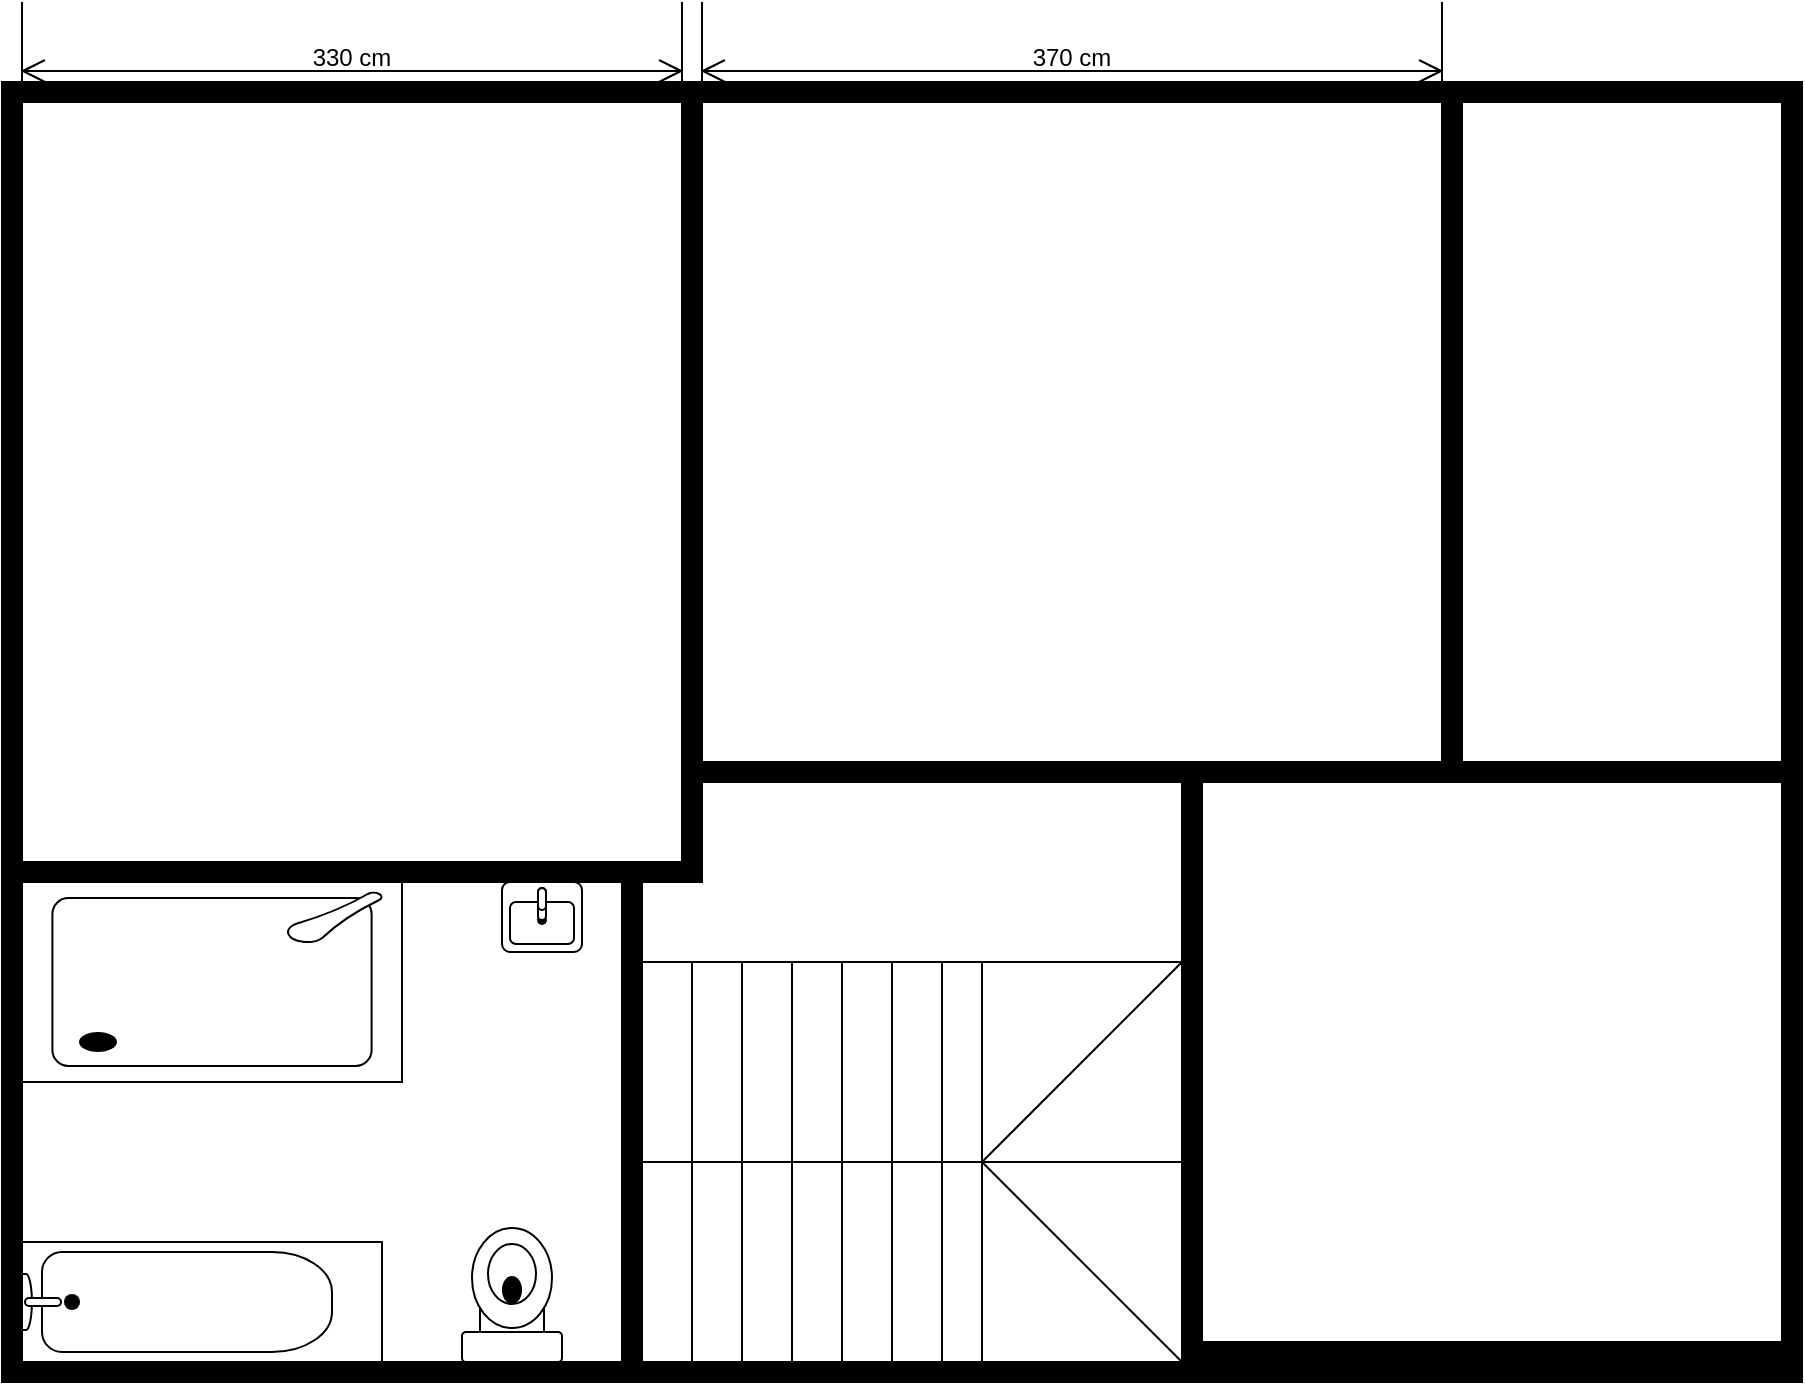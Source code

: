 <mxfile version="26.2.15" pages="2">
  <diagram name="OG" id="38b20595-45e3-9b7f-d5ca-b57f44c5b66d">
    <mxGraphModel dx="389" dy="187" grid="1" gridSize="10" guides="1" tooltips="1" connect="1" arrows="1" fold="1" page="1" pageScale="1" pageWidth="1100" pageHeight="850" background="none" math="0" shadow="0">
      <root>
        <mxCell id="0" />
        <mxCell id="1" parent="0" />
        <mxCell id="zVZ-raye_Tv6AUy4_SLc-4" value="" style="verticalLabelPosition=bottom;html=1;verticalAlign=top;align=center;shape=mxgraph.floorplan.room;fillColor=strokeColor;movable=0;resizable=0;rotatable=0;deletable=0;editable=0;locked=1;connectable=0;" parent="1" vertex="1">
          <mxGeometry x="1120" y="910" width="900" height="650" as="geometry" />
        </mxCell>
        <mxCell id="zVZ-raye_Tv6AUy4_SLc-5" value="" style="verticalLabelPosition=bottom;html=1;verticalAlign=top;align=center;shape=mxgraph.floorplan.room;fillColor=strokeColor;" parent="1" vertex="1">
          <mxGeometry x="1840" y="910" width="180" height="350" as="geometry" />
        </mxCell>
        <mxCell id="zVZ-raye_Tv6AUy4_SLc-6" value="" style="verticalLabelPosition=bottom;html=1;verticalAlign=top;align=center;shape=mxgraph.floorplan.room;fillColor=strokeColor;" parent="1" vertex="1">
          <mxGeometry x="1710" y="1250" width="310" height="300" as="geometry" />
        </mxCell>
        <mxCell id="zVZ-raye_Tv6AUy4_SLc-7" value="" style="verticalLabelPosition=bottom;html=1;verticalAlign=top;align=center;shape=mxgraph.floorplan.room;fillColor=strokeColor;" parent="1" vertex="1">
          <mxGeometry x="1120" y="910" width="350" height="400" as="geometry" />
        </mxCell>
        <mxCell id="zVZ-raye_Tv6AUy4_SLc-8" value="" style="verticalLabelPosition=bottom;html=1;verticalAlign=top;align=center;shape=mxgraph.floorplan.room;fillColor=strokeColor;" parent="1" vertex="1">
          <mxGeometry x="1460" y="910" width="390" height="350" as="geometry" />
        </mxCell>
        <mxCell id="zVZ-raye_Tv6AUy4_SLc-12" value="" style="verticalLabelPosition=bottom;html=1;verticalAlign=top;align=center;shape=mxgraph.floorplan.room;fillColor=strokeColor;" parent="1" vertex="1">
          <mxGeometry x="1120" y="1300" width="320" height="260" as="geometry" />
        </mxCell>
        <mxCell id="zVZ-raye_Tv6AUy4_SLc-14" value="" style="verticalLabelPosition=bottom;html=1;verticalAlign=top;align=center;shape=mxgraph.floorplan.stairsRest;" parent="1" vertex="1">
          <mxGeometry x="1440" y="1350" width="270" height="200" as="geometry" />
        </mxCell>
        <mxCell id="zVZ-raye_Tv6AUy4_SLc-17" value="" style="verticalLabelPosition=bottom;html=1;verticalAlign=top;align=center;shape=mxgraph.floorplan.sink_22;" parent="1" vertex="1">
          <mxGeometry x="1370" y="1310" width="40" height="35" as="geometry" />
        </mxCell>
        <mxCell id="zVZ-raye_Tv6AUy4_SLc-18" value="" style="verticalLabelPosition=bottom;html=1;verticalAlign=top;align=center;shape=mxgraph.floorplan.shower2;" parent="1" vertex="1">
          <mxGeometry x="1130" y="1310" width="190" height="100" as="geometry" />
        </mxCell>
        <mxCell id="zVZ-raye_Tv6AUy4_SLc-19" value="" style="verticalLabelPosition=bottom;html=1;verticalAlign=top;align=center;shape=mxgraph.floorplan.toilet;direction=west;" parent="1" vertex="1">
          <mxGeometry x="1350" y="1483" width="50" height="67" as="geometry" />
        </mxCell>
        <mxCell id="eW0h_04PL8IXDwMERIvZ-1" value="" style="verticalLabelPosition=bottom;html=1;verticalAlign=top;align=center;shape=mxgraph.floorplan.bathtub2;" parent="1" vertex="1">
          <mxGeometry x="1130" y="1490" width="180" height="60" as="geometry" />
        </mxCell>
        <object label="%width% cm" placeholders="1" id="UFIMDMoUUY7e8iAp8B_B-1">
          <mxCell style="shape=dimension;whiteSpace=wrap;html=1;align=center;points=[];verticalAlign=bottom;spacingBottom=3;labelBackgroundColor=none;" parent="1" vertex="1">
            <mxGeometry x="1130" y="870" width="330" height="40" as="geometry" />
          </mxCell>
        </object>
        <object label="%width% cm" placeholders="1" id="k4YWixCRuJH3sA87Xi-h-1">
          <mxCell style="shape=dimension;whiteSpace=wrap;html=1;align=center;points=[];verticalAlign=bottom;spacingBottom=3;labelBackgroundColor=none;" vertex="1" parent="1">
            <mxGeometry x="1470" y="870" width="370" height="40" as="geometry" />
          </mxCell>
        </object>
      </root>
    </mxGraphModel>
  </diagram>
  <diagram name="Copy of OG" id="ua0qby4ITBMF6ms8o7WP">
    <mxGraphModel dx="788" dy="269" grid="1" gridSize="10" guides="1" tooltips="1" connect="1" arrows="1" fold="1" page="0" pageScale="1" pageWidth="1654" pageHeight="1169" background="none" math="0" shadow="0">
      <root>
        <mxCell id="3smngtSP1pIzWPyGxoro-0" />
        <mxCell id="3smngtSP1pIzWPyGxoro-1" parent="3smngtSP1pIzWPyGxoro-0" />
        <mxCell id="3smngtSP1pIzWPyGxoro-2" value="" style="verticalLabelPosition=bottom;html=1;verticalAlign=top;align=center;shape=mxgraph.floorplan.room;fillColor=strokeColor;movable=1;resizable=1;rotatable=1;deletable=1;editable=1;locked=0;connectable=1;strokeWidth=0;wallThickness=50;" vertex="1" parent="3smngtSP1pIzWPyGxoro-1">
          <mxGeometry width="1000" height="750" as="geometry" />
        </mxCell>
        <mxCell id="3smngtSP1pIzWPyGxoro-3" value="" style="verticalLabelPosition=bottom;html=1;verticalAlign=top;align=center;shape=mxgraph.floorplan.room;fillColor=strokeColor;" vertex="1" parent="3smngtSP1pIzWPyGxoro-1">
          <mxGeometry x="1735" y="940" width="180" height="350" as="geometry" />
        </mxCell>
        <mxCell id="3smngtSP1pIzWPyGxoro-4" value="" style="verticalLabelPosition=bottom;html=1;verticalAlign=top;align=center;shape=mxgraph.floorplan.room;fillColor=strokeColor;" vertex="1" parent="3smngtSP1pIzWPyGxoro-1">
          <mxGeometry x="1670" y="1230" width="310" height="300" as="geometry" />
        </mxCell>
        <mxCell id="3smngtSP1pIzWPyGxoro-5" value="" style="verticalLabelPosition=bottom;html=1;verticalAlign=top;align=center;shape=mxgraph.floorplan.room;fillColor=strokeColor;" vertex="1" parent="3smngtSP1pIzWPyGxoro-1">
          <mxGeometry x="1140" y="920" width="350" height="400" as="geometry" />
        </mxCell>
        <mxCell id="3smngtSP1pIzWPyGxoro-6" value="" style="verticalLabelPosition=bottom;html=1;verticalAlign=top;align=center;shape=mxgraph.floorplan.room;fillColor=strokeColor;" vertex="1" parent="3smngtSP1pIzWPyGxoro-1">
          <mxGeometry x="1480" y="925" width="390" height="350" as="geometry" />
        </mxCell>
        <mxCell id="3smngtSP1pIzWPyGxoro-7" value="" style="verticalLabelPosition=bottom;html=1;verticalAlign=top;align=center;shape=mxgraph.floorplan.room;fillColor=strokeColor;" vertex="1" parent="3smngtSP1pIzWPyGxoro-1">
          <mxGeometry x="1120" y="1300" width="320" height="260" as="geometry" />
        </mxCell>
        <mxCell id="3smngtSP1pIzWPyGxoro-8" value="" style="verticalLabelPosition=bottom;html=1;verticalAlign=top;align=center;shape=mxgraph.floorplan.stairsRest;" vertex="1" parent="3smngtSP1pIzWPyGxoro-1">
          <mxGeometry x="1440" y="1350" width="270" height="200" as="geometry" />
        </mxCell>
        <mxCell id="3smngtSP1pIzWPyGxoro-9" value="" style="verticalLabelPosition=bottom;html=1;verticalAlign=top;align=center;shape=mxgraph.floorplan.sink_22;" vertex="1" parent="3smngtSP1pIzWPyGxoro-1">
          <mxGeometry x="1370" y="1310" width="40" height="35" as="geometry" />
        </mxCell>
        <mxCell id="3smngtSP1pIzWPyGxoro-10" value="" style="verticalLabelPosition=bottom;html=1;verticalAlign=top;align=center;shape=mxgraph.floorplan.shower2;" vertex="1" parent="3smngtSP1pIzWPyGxoro-1">
          <mxGeometry x="1130" y="1310" width="190" height="100" as="geometry" />
        </mxCell>
        <mxCell id="3smngtSP1pIzWPyGxoro-11" value="" style="verticalLabelPosition=bottom;html=1;verticalAlign=top;align=center;shape=mxgraph.floorplan.toilet;direction=west;" vertex="1" parent="3smngtSP1pIzWPyGxoro-1">
          <mxGeometry x="1350" y="1483" width="50" height="67" as="geometry" />
        </mxCell>
        <mxCell id="3smngtSP1pIzWPyGxoro-12" value="" style="verticalLabelPosition=bottom;html=1;verticalAlign=top;align=center;shape=mxgraph.floorplan.bathtub2;" vertex="1" parent="3smngtSP1pIzWPyGxoro-1">
          <mxGeometry x="1130" y="1490" width="180" height="60" as="geometry" />
        </mxCell>
        <object label="%width% cm" placeholders="1" id="3smngtSP1pIzWPyGxoro-13">
          <mxCell style="shape=dimension;whiteSpace=wrap;html=1;align=center;points=[];verticalAlign=bottom;spacingBottom=3;labelBackgroundColor=none;" vertex="1" parent="3smngtSP1pIzWPyGxoro-1">
            <mxGeometry x="1130" y="870" width="330" height="40" as="geometry" />
          </mxCell>
        </object>
        <object label="%width% cm" placeholders="1" id="3smngtSP1pIzWPyGxoro-14">
          <mxCell style="shape=dimension;whiteSpace=wrap;html=1;align=center;points=[];verticalAlign=bottom;spacingBottom=3;labelBackgroundColor=none;" vertex="1" parent="3smngtSP1pIzWPyGxoro-1">
            <mxGeometry x="1470" y="870" width="370" height="40" as="geometry" />
          </mxCell>
        </object>
        <object label="%width% cm" placeholders="1" id="uGFoRHmuQBnTArYV5r6g-0">
          <mxCell style="shape=dimension;whiteSpace=wrap;html=1;align=center;points=[];verticalAlign=bottom;spacingBottom=3;labelBackgroundColor=none;" vertex="1" parent="3smngtSP1pIzWPyGxoro-1">
            <mxGeometry x="50" y="760" width="900" height="40" as="geometry" />
          </mxCell>
        </object>
        <object label="%height% cm" placeholders="1" id="uGFoRHmuQBnTArYV5r6g-1">
          <mxCell style="shape=dimension;direction=south;whiteSpace=wrap;html=1;align=center;points=[];verticalAlign=top;labelBackgroundColor=none;horizontal=0;spacingTop=-15;" vertex="1" parent="3smngtSP1pIzWPyGxoro-1">
            <mxGeometry x="-100" y="49" width="40" height="650" as="geometry" />
          </mxCell>
        </object>
      </root>
    </mxGraphModel>
  </diagram>
</mxfile>
